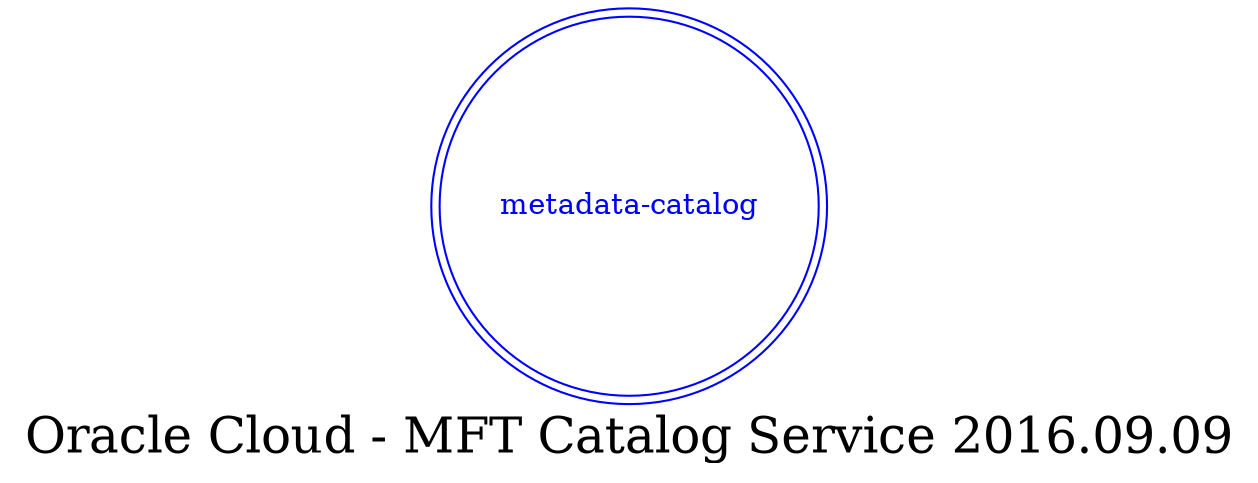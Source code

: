 digraph LexiconGraph {
graph[label="Oracle Cloud - MFT Catalog Service 2016.09.09", fontsize=24]
splines=true
"metadata-catalog" [color=blue, fontcolor=blue, shape=doublecircle]
}
